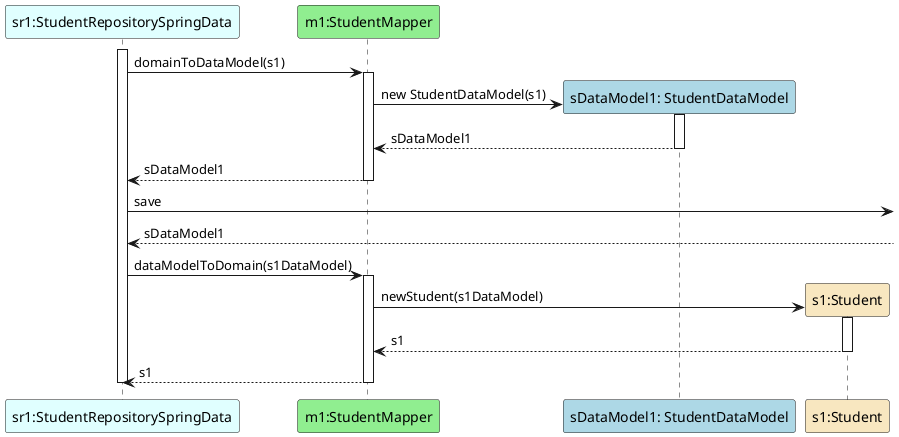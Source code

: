 @startuml
participant "sr1:StudentRepositorySpringData" as SR #lightcyan
participant "m1:StudentMapper" as mapper #lightgreen
participant "sDataModel1: StudentDataModel" as sDM #lightblue
participant "s1:Student" as s1 #strategy

activate SR
SR -> mapper: domainToDataModel(s1)
activate mapper
mapper -> sDM**: new StudentDataModel(s1)
activate sDM
sDM --> mapper : sDataModel1
deactivate sDM
mapper --> SR: sDataModel1
deactivate mapper
SR -> : save
SR <-- :sDataModel1
SR -> mapper: dataModelToDomain(s1DataModel)
activate mapper
mapper -> s1**: newStudent(s1DataModel)
activate s1
s1 --> mapper: s1
deactivate s1
mapper --> SR: s1
deactivate mapper
deactivate SR
@enduml